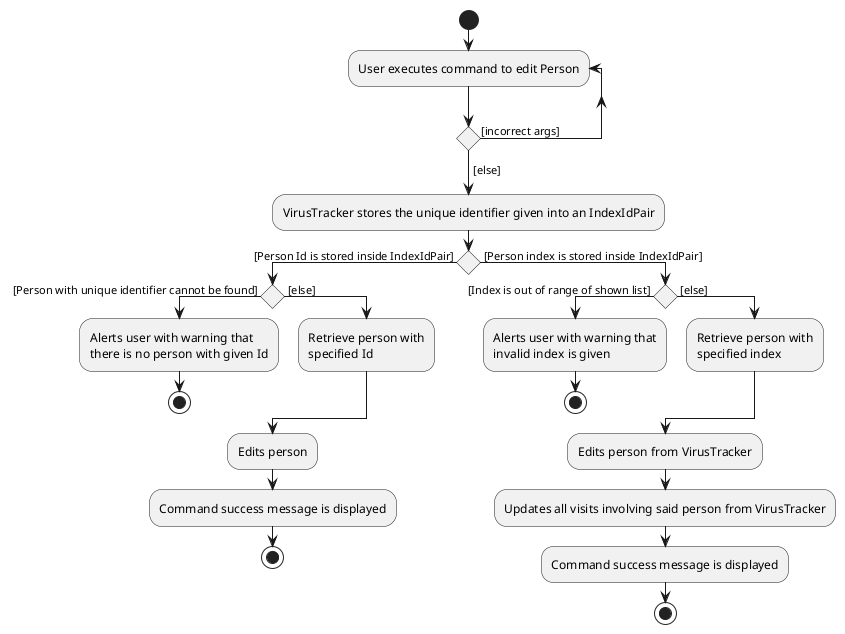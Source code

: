 @startuml
start

'Since the beta syntax does not support placing the condition outside the
'diamond we place it as the true branch instead.

repeat :User executes command to edit Person;
repeat while () is ([incorrect args])
->[else];

:VirusTracker stores the unique identifier given into an IndexIdPair;

if () then ( [Person Id is stored inside IndexIdPair] )
    if () then ( [Person with unique identifier cannot be found] )
        :Alerts user with warning that
        there is no person with given Id;
        stop
    else ( [else] )
        :Retrieve person with
        specified Id;
    endif
    :Edits person;
    :Command success message is displayed;
    stop
else ( [Person index is stored inside IndexIdPair])
   if () then ( [Index is out of range of shown list] )
       :Alerts user with warning that
       invalid index is given;
       stop
   else ( [else] )
       :Retrieve person with
       specified index;
endif

:Edits person from VirusTracker;
:Updates all visits involving said person from VirusTracker;
:Command success message is displayed;
stop

@enduml
